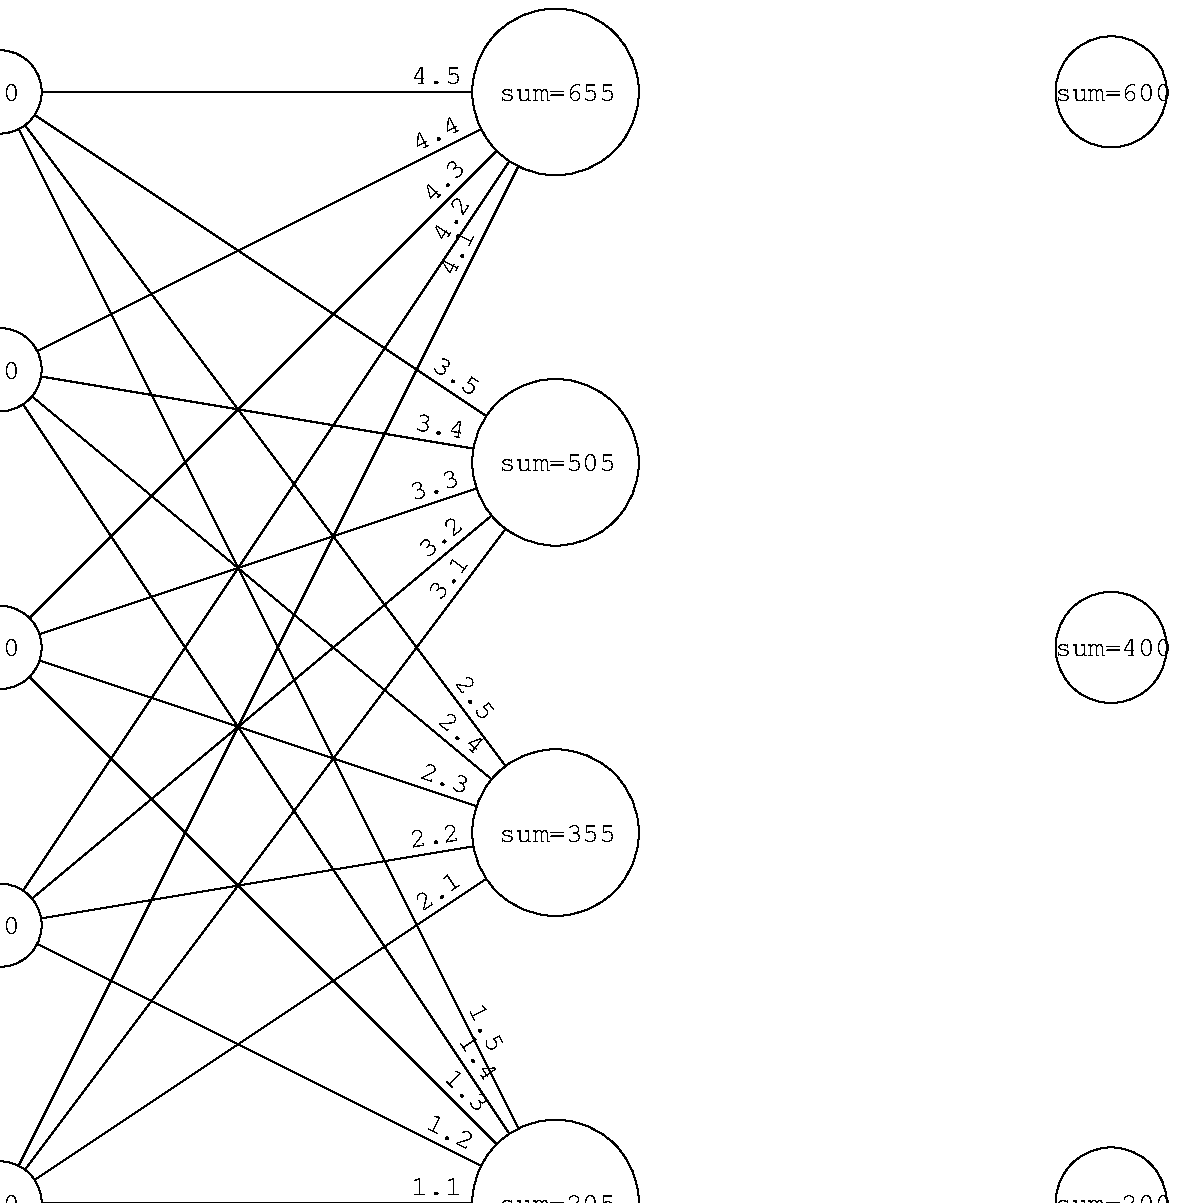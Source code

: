 prologues := 1; % 3 = include font to PostScript

% parameters
u = 1cm;
dpi = 96;


%  ( a )b----------weight--c(   d   )
%   r = radius of each circle
%   ra radius of circle a (distance from a to b)
%   rb radius of circle d (distance from d to c)
def weightline (expr xa, ya, ra, xd, yd, rd, weight) =
  begingroup
    % /10 = fix overflow
    R := sqrt(((xd/10 - xa/10)**2) + ((yd/10 - ya/10)**2)) * 10;

    xb := ((xd - xa) * ra / R) + xa;
    yb := ((yd - ya) * ra / R) + ya;

    xc := ((xa - xd) * rd / R) + xd;
    yc := ((ya - yd) * rd / R) + yd;

    draw (xb,yb)--(xc,yc);

    label.top (decimal weight, origin) rotated angle((xc,yc)-(xb,yb)) shifted 0.9[(xb,yb),(xc,yc)];
  endgroup;
enddef;


beginfig(1);
  save w, h, xmin, xmax, ymin, ymax;
  
  w = 1024;
  h = 768;
  
  xmax = w/dpi;
  ymax = h/dpi;
  xmin = ymin = 0.0;

  x_sensor = 0.0;
  n_sensor = 5;
  y_sensor = 100.0;
  r_sensor = 15.0;
  step_sensor = 10;
  label("Sensor", (x_sensor, -100));
  path a;
  a = fullcircle scaled (r_sensor * 2);
  for i = 0 upto (n_sensor - 1):
    label(decimal ((i+1)*step_sensor), (x_sensor, i*y_sensor));
    draw a shifted (x_sensor, i*y_sensor);
  endfor


  x_association = 200.0;
  n_association = 4;
  y_association = ((n_sensor - 1) * y_sensor / (n_association - 1));
  r_association = 30.0;
  label("Association", (x_association, -100));
  path a;
  a = fullcircle scaled (r_association * 2);
  for i = 0 upto (n_association - 1):
    sum := 0;
    for j = 0 upto (n_sensor - 1):
      w := i+1 + (j+1)/10;
      sum := sum + w*(j+1)*step_sensor;
      weightline (x_sensor, j*y_sensor, r_sensor, x_association, i*y_association, r_association, w);
    endfor
    label("sum=" & decimal round(sum), (x_association, i*y_association));
    draw a shifted (x_association, i*y_association);
  endfor



  x_response = 400;
  n_response = 3;
  y_response = ((n_sensor - 1) * y_sensor / (n_response - 1));
  r_response = 20;
  label("Response", (x_response, -100));
  path a;
  a = fullcircle scaled (r_response * 2);
  for i = 0 upto (n_response - 1):
    label("sum=" & decimal ((i+1)*y_response), (x_response, i*y_response));
    draw a shifted (x_response, i*y_response);
  endfor
  
endfig;


end.
